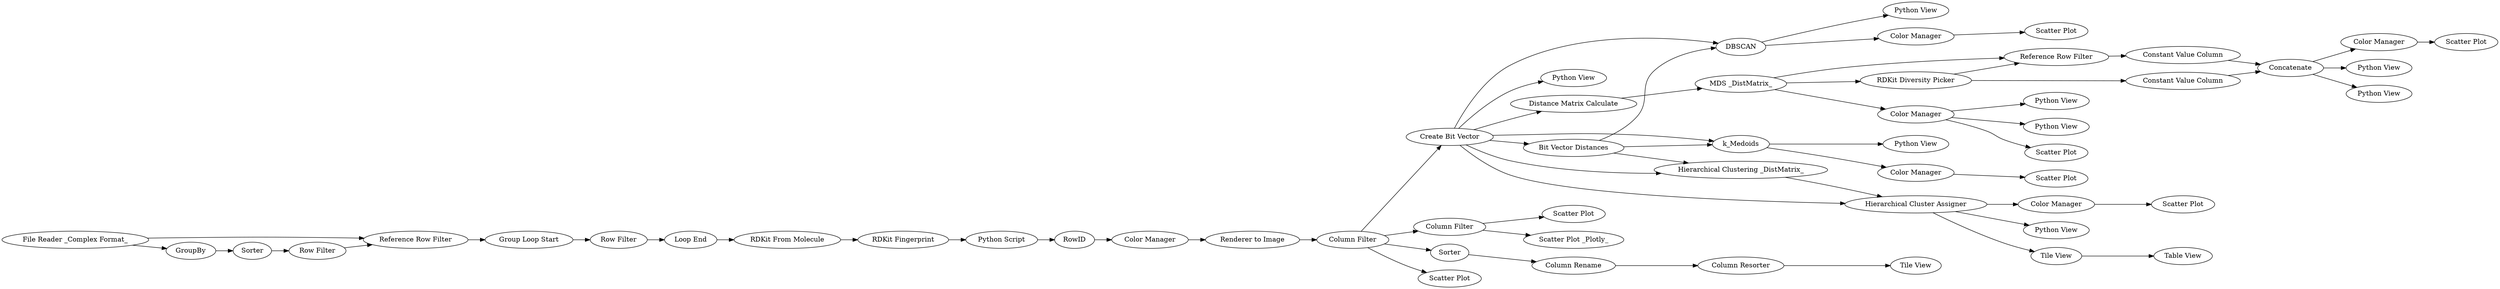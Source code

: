digraph {
	1 [label="File Reader _Complex Format_"]
	2 [label=GroupBy]
	3 [label=Sorter]
	4 [label="Row Filter"]
	5 [label="Reference Row Filter"]
	6 [label="Group Loop Start"]
	7 [label="Row Filter"]
	8 [label="Loop End"]
	9 [label="RDKit Fingerprint"]
	10 [label="Python Script"]
	11 [label="Color Manager"]
	12 [label="Scatter Plot"]
	14 [label="Hierarchical Clustering _DistMatrix_"]
	15 [label="Hierarchical Cluster Assigner"]
	16 [label="RDKit From Molecule"]
	17 [label="Renderer to Image"]
	18 [label="Table View"]
	19 [label="Create Bit Vector"]
	20 [label="Bit Vector Distances"]
	21 [label="Tile View"]
	22 [label=RowID]
	23 [label="Column Filter"]
	24 [label="Column Filter"]
	26 [label="Scatter Plot"]
	27 [label="Color Manager"]
	28 [label="Scatter Plot _Plotly_"]
	30 [label=k_Medoids]
	31 [label="Color Manager"]
	32 [label="Scatter Plot"]
	33 [label=DBSCAN]
	34 [label="Color Manager"]
	35 [label="Scatter Plot"]
	36 [label="Tile View"]
	37 [label=Sorter]
	38 [label="Column Rename"]
	39 [label="Column Resorter"]
	40 [label="Scatter Plot"]
	41 [label="MDS _DistMatrix_"]
	42 [label="Distance Matrix Calculate"]
	43 [label="Color Manager"]
	44 [label="Scatter Plot"]
	45 [label="RDKit Diversity Picker"]
	46 [label="Constant Value Column"]
	47 [label="Reference Row Filter"]
	48 [label="Constant Value Column"]
	49 [label=Concatenate]
	50 [label="Color Manager"]
	51 [label="Scatter Plot"]
	52 [label="Python View"]
	53 [label="Python View"]
	54 [label="Python View"]
	55 [label="Python View"]
	56 [label="Python View"]
	58 [label="Python View"]
	59 [label="Python View"]
	60 [label="Python View"]
	1 -> 2
	1 -> 5
	2 -> 3
	3 -> 4
	4 -> 5
	5 -> 6
	6 -> 7
	7 -> 8
	8 -> 16
	9 -> 10
	10 -> 22
	11 -> 17
	14 -> 15
	15 -> 27
	15 -> 21
	15 -> 55
	16 -> 9
	17 -> 23
	19 -> 20
	19 -> 30
	19 -> 15
	19 -> 14
	19 -> 33
	19 -> 42
	19 -> 54
	20 -> 30
	20 -> 14
	20 -> 33
	21 -> 18
	22 -> 11
	23 -> 19
	23 -> 24
	23 -> 37
	23 -> 40
	24 -> 28
	24 -> 12
	27 -> 26
	30 -> 31
	30 -> 56
	31 -> 32
	33 -> 34
	33 -> 58
	34 -> 35
	37 -> 38
	38 -> 39
	39 -> 36
	41 -> 43
	41 -> 45
	41 -> 47
	42 -> 41
	43 -> 44
	43 -> 52
	43 -> 53
	45 -> 47
	45 -> 46
	46 -> 49
	47 -> 48
	48 -> 49
	49 -> 50
	49 -> 59
	49 -> 60
	50 -> 51
	rankdir=LR
}
